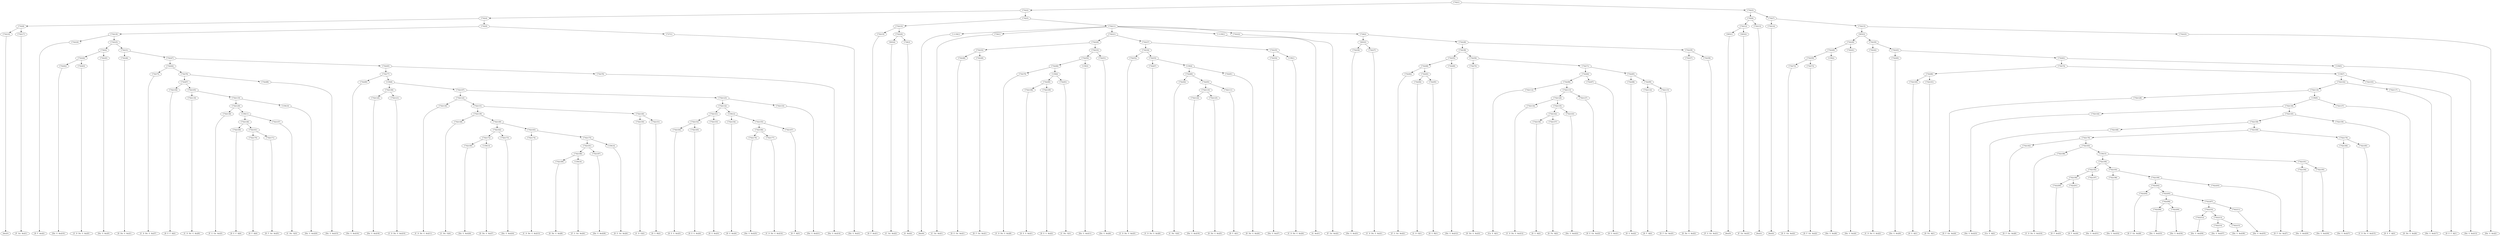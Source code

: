 digraph sample{
"C742(1)"->"C742(2)"
"C742(1)"->"C742(3)"
"C742(2)"->"C742(4)"
"C742(2)"->"C742(5)"
"C742(3)"->"C742(6)"
"C742(3)"->"C742(7)"
"C742(4)"->"C742(8)"
"C742(4)"->"C742(9)"
"C742(5)"->"C742(10)"
"C742(5)"->"C742(11)"
"C742(6)"->"C742(12)"
"C742(6)"->"C742(13)"
"C742(7)"->"C742(14)"
"C742(7)"->"C742(15)"
"C742(8)"->"C742(16)"
"C742(8)"->"C742(17)"
"C742(9)"->"C742(18)"
"C742(9)"->"C727(1)"
"C742(10)"->"C742(19)"
"C742(10)"->"C742(20)"
"C742(11)"->"C-1136(1)"
"C742(11)"->"C726(1)"
"C742(11)"->"C742(21)"
"C742(11)"->"C-1139(1)"
"C742(11)"->"C742(22)"
"C742(11)"->"C726(2)"
"C742(12)"->"C603(1)"
"C742(12)"->"C603(2)"
"C742(13)"->"[Ais](1)"
"C742(14)"->"[Ais](2)"
"C742(15)"->"C603(3)"
"C742(15)"->"C742(23)"
"C742(16)"->"[Ais](3)"
"C742(17)"->"[F  Gis  Ais](1)"
"C742(18)"->"C742(24)"
"C742(18)"->"C742(25)"
"C727(1)"->"[Dis  G  Ais](1)"
"C742(19)"->"[D  F  Ais](1)"
"C742(20)"->"C603(4)"
"C742(20)"->"C726(3)"
"C-1136(1)"->"[Ais](4)"
"C726(1)"->"[C  Gis  Ais](1)"
"C742(21)"->"C742(26)"
"C742(21)"->"C742(27)"
"C-1139(1)"->"[G  Ais](1)"
"C742(22)"->"[F  Gis  Ais](2)"
"C726(2)"->"C603(5)"
"C726(2)"->"C742(28)"
"C603(1)"->"[Ais](5)"
"C603(2)"->"[F  Gis  Ais](3)"
"C603(3)"->"C742(29)"
"C603(3)"->"C742(30)"
"C742(23)"->"[Dis  G  Ais](2)"
"C742(24)"->"[D  F  Ais](2)"
"C742(25)"->"C726(4)"
"C742(25)"->"C742(31)"
"C603(4)"->"[C  Gis  Ais](2)"
"C726(3)"->"[G  Ais](2)"
"C742(26)"->"C742(32)"
"C742(26)"->"C742(33)"
"C742(27)"->"C742(34)"
"C742(27)"->"C742(35)"
"C603(5)"->"C742(36)"
"C603(5)"->"C742(37)"
"C742(28)"->"C742(38)"
"C742(28)"->"C742(39)"
"C742(29)"->"C742(40)"
"C742(29)"->"C742(41)"
"C742(30)"->"C742(42)"
"C742(30)"->"C742(43)"
"C726(4)"->"C742(44)"
"C726(4)"->"C742(45)"
"C742(31)"->"C742(46)"
"C742(31)"->"C742(47)"
"C742(32)"->"C742(48)"
"C742(32)"->"C742(49)"
"C742(33)"->"C742(50)"
"C742(33)"->"C742(51)"
"C742(34)"->"C742(52)"
"C742(34)"->"C742(53)"
"C742(35)"->"C742(54)"
"C742(35)"->"C159(1)"
"C742(36)"->"[Dis  G  Ais](3)"
"C742(37)"->"[C  D  Dis  G  Ais](1)"
"C742(38)"->"C742(55)"
"C742(38)"->"C742(56)"
"C742(39)"->"C742(57)"
"C742(39)"->"C742(58)"
"C742(40)"->"C742(59)"
"C742(40)"->"C159(2)"
"C742(41)"->"[Dis  G  Ais](4)"
"C742(42)"->"[C  D  Dis  G  Ais](2)"
"C742(43)"->"C742(60)"
"C742(43)"->"C742(61)"
"C742(44)"->"C742(62)"
"C742(44)"->"C742(63)"
"C742(45)"->"[Dis  G  Ais](5)"
"C742(46)"->"[D  Dis  G  Ais](1)"
"C742(47)"->"C742(64)"
"C742(47)"->"C742(65)"
"C742(48)"->"[D  E  Gis  Ais](1)"
"C742(49)"->"[D  F  Gis  Ais](1)"
"C742(50)"->"C742(66)"
"C742(50)"->"C159(3)"
"C742(51)"->"[Dis  G  Ais](6)"
"C742(52)"->"[C  D  Dis  G  Ais](3)"
"C742(53)"->"C742(67)"
"C742(53)"->"C159(4)"
"C742(54)"->"[Dis  G  Ais](7)"
"C159(1)"->"[C  D  Dis  G  Ais](4)"
"C742(55)"->"C742(68)"
"C742(55)"->"C742(69)"
"C742(56)"->"C742(70)"
"C742(56)"->"C742(71)"
"C742(57)"->"[D  Dis  G  Ais](2)"
"C742(58)"->"[F  G  Gis  Ais](1)"
"C742(59)"->"C742(72)"
"C742(59)"->"C742(73)"
"C159(2)"->"[Dis  G  Ais](8)"
"C742(60)"->"[Dis  G  Ais](9)"
"C742(61)"->"C742(74)"
"C742(61)"->"C159(5)"
"C742(62)"->"[Dis  G  Ais](10)"
"C742(63)"->"[C  D  Dis  G  Ais](5)"
"C742(64)"->"C742(75)"
"C742(64)"->"C742(76)"
"C742(65)"->"C742(77)"
"C742(65)"->"C742(78)"
"C742(66)"->"C742(79)"
"C742(66)"->"C159(6)"
"C159(3)"->"[Dis  G  Ais](11)"
"C742(67)"->"[C  D  Dis  G  Ais](6)"
"C159(4)"->"C742(80)"
"C159(4)"->"C742(81)"
"C742(68)"->"C742(82)"
"C742(68)"->"C742(83)"
"C742(69)"->"[Dis  G  Ais](12)"
"C742(70)"->"[D  Dis  G  Ais](3)"
"C742(71)"->"C742(84)"
"C742(71)"->"C742(85)"
"C742(72)"->"[D  E  Gis  Ais](2)"
"C742(73)"->"[D  F  Gis  Ais](2)"
"C742(74)"->"C742(86)"
"C742(74)"->"C159(7)"
"C159(5)"->"[Dis  G  Ais](13)"
"C742(75)"->"[C  D  Dis  G  Ais](7)"
"C742(76)"->"C742(87)"
"C742(76)"->"C742(88)"
"C742(77)"->"C742(89)"
"C742(77)"->"C159(8)"
"C742(78)"->"[Dis  G  Ais](14)"
"C742(79)"->"[C  D  Dis  G  Ais](8)"
"C159(6)"->"C742(90)"
"C159(6)"->"C742(91)"
"C742(80)"->"C742(92)"
"C742(80)"->"C742(93)"
"C742(81)"->"[D  Dis  G  Ais](4)"
"C742(82)"->"[F  G  Gis  Ais](2)"
"C742(83)"->"C742(94)"
"C742(83)"->"C742(95)"
"C742(84)"->"C742(96)"
"C742(84)"->"C742(97)"
"C742(85)"->"C742(98)"
"C742(85)"->"C742(99)"
"C742(86)"->"C742(100)"
"C742(86)"->"C742(101)"
"C159(7)"->"C742(102)"
"C159(7)"->"C742(103)"
"C742(87)"->"C742(104)"
"C742(87)"->"C742(105)"
"C742(88)"->"[Dis  G  Ais](15)"
"C742(89)"->"[Dis  G  Ais](16)"
"C159(8)"->"C742(106)"
"C159(8)"->"C742(107)"
"C742(90)"->"C742(108)"
"C742(90)"->"C742(109)"
"C742(91)"->"[C  Dis  G](1)"
"C742(92)"->"[C  Dis  G](2)"
"C742(93)"->"C742(110)"
"C742(93)"->"C742(111)"
"C742(94)"->"[C  D  G](1)"
"C742(95)"->"[D  G  B](1)"
"C742(96)"->"C742(112)"
"C742(96)"->"C742(113)"
"C742(97)"->"[D  G  Ais](1)"
"C742(98)"->"[D  G  Ais](2)"
"C742(99)"->"C742(114)"
"C742(99)"->"C742(115)"
"C742(100)"->"[D  G  A](1)"
"C742(101)"->"[D  Fis  A](1)"
"C742(102)"->"C742(116)"
"C742(102)"->"C742(117)"
"C742(103)"->"[D  E  F  A](1)"
"C742(104)"->"[D  E  F  A](2)"
"C742(105)"->"C742(118)"
"C742(105)"->"C742(119)"
"C742(106)"->"C742(120)"
"C742(106)"->"C742(121)"
"C742(107)"->"C742(122)"
"C742(107)"->"C742(123)"
"C742(108)"->"[D  E  G  Ais](1)"
"C742(109)"->"[D  E  G  Ais](2)"
"C742(110)"->"C742(124)"
"C742(110)"->"C742(125)"
"C742(111)"->"[D  F  A](1)"
"C742(112)"->"[Cis  E  A](1)"
"C742(113)"->"C742(126)"
"C742(113)"->"C742(127)"
"C742(114)"->"[D  F  A](2)"
"C742(115)"->"[D  F  Gis  Ais](3)"
"C742(116)"->"C742(128)"
"C742(116)"->"C159(9)"
"C742(117)"->"[Dis  G  Ais](17)"
"C742(118)"->"[C  D  Dis  G  Ais](9)"
"C742(119)"->"C742(129)"
"C742(119)"->"C159(10)"
"C742(120)"->"[Dis  G  Ais](18)"
"C742(121)"->"[C  D  Dis  G  Ais](10)"
"C742(122)"->"C742(130)"
"C742(122)"->"C742(131)"
"C742(123)"->"C742(132)"
"C742(123)"->"C742(133)"
"C742(124)"->"[Dis  G  Ais](19)"
"C742(125)"->"[D  Dis  G  Ais](5)"
"C742(126)"->"C742(134)"
"C742(126)"->"C742(135)"
"C742(127)"->"[D  E  Gis  Ais](3)"
"C742(128)"->"[D  F  Gis  Ais](4)"
"C159(9)"->"C742(136)"
"C159(9)"->"C742(137)"
"C742(129)"->"C742(138)"
"C742(129)"->"C159(11)"
"C159(10)"->"[Dis  G  Ais](20)"
"C742(130)"->"[C  D  Dis  G  Ais](11)"
"C742(131)"->"C742(139)"
"C742(131)"->"C742(140)"
"C742(132)"->"C742(141)"
"C742(132)"->"C159(12)"
"C742(133)"->"[Dis  G  Ais](21)"
"C742(134)"->"[C  D  Dis  G  Ais](12)"
"C742(135)"->"C742(142)"
"C742(135)"->"C742(143)"
"C742(136)"->"C742(144)"
"C742(136)"->"C742(145)"
"C742(137)"->"[D  Dis  G  Ais](6)"
"C742(138)"->"[F  G  Gis  Ais](3)"
"C159(11)"->"C742(146)"
"C159(11)"->"C742(147)"
"C742(139)"->"C742(148)"
"C742(139)"->"C742(149)"
"C742(140)"->"C742(150)"
"C742(140)"->"C742(151)"
"C742(141)"->"C742(152)"
"C742(141)"->"C742(153)"
"C159(12)"->"C742(154)"
"C159(12)"->"C742(155)"
"C742(142)"->"C742(156)"
"C742(142)"->"C742(157)"
"C742(143)"->"[Dis  G  Ais](22)"
"C742(144)"->"[Dis  G  Ais](23)"
"C742(145)"->"C742(158)"
"C742(145)"->"C742(159)"
"C742(146)"->"C742(160)"
"C742(146)"->"C742(161)"
"C742(147)"->"[C  Dis  G](3)"
"C742(148)"->"[C  Dis  G](4)"
"C742(149)"->"C742(162)"
"C742(149)"->"C742(163)"
"C742(150)"->"[C  D  G](2)"
"C742(151)"->"[D  G  B](2)"
"C742(152)"->"C742(164)"
"C742(152)"->"C742(165)"
"C742(153)"->"[D  G  Ais](3)"
"C742(154)"->"[D  G  Ais](4)"
"C742(155)"->"C742(166)"
"C742(155)"->"C742(167)"
"C742(156)"->"[D  G  A](2)"
"C742(157)"->"[D  Fis  A](2)"
"C742(158)"->"C742(168)"
"C742(158)"->"C742(169)"
"C742(159)"->"[D  E  F  A](3)"
"C742(160)"->"[D  E  F  A](4)"
"C742(161)"->"C742(170)"
"C742(161)"->"C742(171)"
"C742(162)"->"C742(172)"
"C742(162)"->"C742(173)"
"C742(163)"->"C742(174)"
"C742(163)"->"C742(175)"
"C742(164)"->"[D  E  G  Ais](3)"
"C742(165)"->"[D  E  G  Ais](4)"
"C742(166)"->"C742(176)"
"C742(166)"->"C742(177)"
"C742(167)"->"[D  F  A](3)"
"C742(168)"->"[Cis  E  A](2)"
"C742(169)"->"C742(178)"
"C742(169)"->"C742(179)"
"C742(170)"->"[D  F  A](4)"
"C742(171)"->"[D  F  Gis  Ais](5)"
"C742(172)"->"C742(180)"
"C742(172)"->"C159(13)"
"C742(173)"->"[Dis  G  Ais](24)"
"C742(174)"->"[C  D  Dis  G  Ais](13)"
"C742(175)"->"C742(181)"
"C742(175)"->"C159(14)"
"C742(176)"->"[Dis  G  Ais](25)"
"C742(177)"->"[C  D  Dis  G  Ais](14)"
"C742(178)"->"C742(182)"
"C742(178)"->"C742(183)"
"C742(179)"->"C742(184)"
"C742(179)"->"C742(185)"
"C742(180)"->"[Dis  G  Ais](26)"
"C159(13)"->"[D  Dis  G  Ais](7)"
"C742(181)"->"C742(186)"
"C742(181)"->"C742(187)"
"C159(14)"->"[D  E  Gis  Ais](4)"
"C742(182)"->"[D  F  Gis  Ais](6)"
"C742(183)"->"C742(188)"
"C742(183)"->"C159(15)"
"C742(184)"->"[Dis  G  Ais](27)"
"C742(185)"->"[C  D  Dis  G  Ais](15)"
"C742(186)"->"C742(189)"
"C742(186)"->"C159(16)"
"C742(187)"->"[Dis  G  Ais](28)"
"C742(188)"->"[C  D  Dis  G  Ais](16)"
"C159(15)"->"C742(190)"
"C159(15)"->"C742(191)"
"C742(189)"->"[D  Dis  G  Ais](8)"
"C159(16)"->"[F  G  Gis  Ais](4)"
"C742(190)"->"C742(192)"
"C742(190)"->"C742(193)"
"C742(191)"->"C742(194)"
"C742(191)"->"C742(195)"
"C742(192)"->"C742(196)"
"C742(192)"->"C742(197)"
"C742(193)"->"C742(198)"
"C742(193)"->"C742(199)"
"C742(194)"->"[Dis  G  Ais](29)"
"C742(195)"->"[Dis  G  Ais](30)"
"C742(196)"->"C742(200)"
"C742(196)"->"C742(201)"
"C742(197)"->"[Dis  G  Ais](31)"
"C742(198)"->"[Dis  G  Ais](32)"
"C742(199)"->"C742(202)"
"C742(199)"->"C742(203)"
"C742(200)"->"[D  F  Ais](3)"
"C742(201)"->"[D  F  Ais](4)"
"C742(202)"->"C742(204)"
"C742(202)"->"C742(205)"
"C742(203)"->"[D  F  Gis  Ais](7)"
"C742(204)"->"[D  F  Gis  Ais](8)"
"C742(205)"->"C742(206)"
"C742(205)"->"C742(207)"
"C742(206)"->"C742(208)"
"C742(206)"->"C742(209)"
"C742(207)"->"C742(210)"
"C742(207)"->"C742(211)"
"C742(208)"->"[Dis  G  Ais](33)"
"C742(209)"->"[Dis  G  Ais](34)"
"C742(210)"->"C742(212)"
"C742(210)"->"C742(213)"
"C742(211)"->"[Dis  G  Ais](35)"
"C742(212)"->"[Dis  G  Ais](36)"
"C742(213)"->"C742(214)"
"C742(213)"->"C742(215)"
"C742(214)"->"[Dis  G  Ais](37)"
"C742(215)"->"[Dis  G  Ais](38)"
{rank = min; "C742(1)";}
{rank = same; "C742(2)"; "C742(3)";}
{rank = same; "C742(4)"; "C742(5)"; "C742(6)"; "C742(7)";}
{rank = same; "C742(8)"; "C742(9)"; "C742(10)"; "C742(11)"; "C742(12)"; "C742(13)"; "C742(14)"; "C742(15)";}
{rank = same; "C742(16)"; "C742(17)"; "C742(18)"; "C727(1)"; "C742(19)"; "C742(20)"; "C-1136(1)"; "C726(1)"; "C742(21)"; "C-1139(1)"; "C742(22)"; "C726(2)"; "C603(1)"; "C603(2)"; "C603(3)"; "C742(23)";}
{rank = same; "C742(24)"; "C742(25)"; "C603(4)"; "C726(3)"; "C742(26)"; "C742(27)"; "C603(5)"; "C742(28)"; "C742(29)"; "C742(30)";}
{rank = same; "C726(4)"; "C742(31)"; "C742(32)"; "C742(33)"; "C742(34)"; "C742(35)"; "C742(36)"; "C742(37)"; "C742(38)"; "C742(39)"; "C742(40)"; "C742(41)"; "C742(42)"; "C742(43)";}
{rank = same; "C742(44)"; "C742(45)"; "C742(46)"; "C742(47)"; "C742(48)"; "C742(49)"; "C742(50)"; "C742(51)"; "C742(52)"; "C742(53)"; "C742(54)"; "C159(1)"; "C742(55)"; "C742(56)"; "C742(57)"; "C742(58)"; "C742(59)"; "C159(2)"; "C742(60)"; "C742(61)";}
{rank = same; "C742(62)"; "C742(63)"; "C742(64)"; "C742(65)"; "C742(66)"; "C159(3)"; "C742(67)"; "C159(4)"; "C742(68)"; "C742(69)"; "C742(70)"; "C742(71)"; "C742(72)"; "C742(73)"; "C742(74)"; "C159(5)";}
{rank = same; "C742(75)"; "C742(76)"; "C742(77)"; "C742(78)"; "C742(79)"; "C159(6)"; "C742(80)"; "C742(81)"; "C742(82)"; "C742(83)"; "C742(84)"; "C742(85)"; "C742(86)"; "C159(7)";}
{rank = same; "C742(87)"; "C742(88)"; "C742(89)"; "C159(8)"; "C742(90)"; "C742(91)"; "C742(92)"; "C742(93)"; "C742(94)"; "C742(95)"; "C742(96)"; "C742(97)"; "C742(98)"; "C742(99)"; "C742(100)"; "C742(101)"; "C742(102)"; "C742(103)";}
{rank = same; "C742(104)"; "C742(105)"; "C742(106)"; "C742(107)"; "C742(108)"; "C742(109)"; "C742(110)"; "C742(111)"; "C742(112)"; "C742(113)"; "C742(114)"; "C742(115)"; "C742(116)"; "C742(117)";}
{rank = same; "C742(118)"; "C742(119)"; "C742(120)"; "C742(121)"; "C742(122)"; "C742(123)"; "C742(124)"; "C742(125)"; "C742(126)"; "C742(127)"; "C742(128)"; "C159(9)";}
{rank = same; "C742(129)"; "C159(10)"; "C742(130)"; "C742(131)"; "C742(132)"; "C742(133)"; "C742(134)"; "C742(135)"; "C742(136)"; "C742(137)";}
{rank = same; "C742(138)"; "C159(11)"; "C742(139)"; "C742(140)"; "C742(141)"; "C159(12)"; "C742(142)"; "C742(143)"; "C742(144)"; "C742(145)";}
{rank = same; "C742(146)"; "C742(147)"; "C742(148)"; "C742(149)"; "C742(150)"; "C742(151)"; "C742(152)"; "C742(153)"; "C742(154)"; "C742(155)"; "C742(156)"; "C742(157)"; "C742(158)"; "C742(159)";}
{rank = same; "C742(160)"; "C742(161)"; "C742(162)"; "C742(163)"; "C742(164)"; "C742(165)"; "C742(166)"; "C742(167)"; "C742(168)"; "C742(169)";}
{rank = same; "C742(170)"; "C742(171)"; "C742(172)"; "C742(173)"; "C742(174)"; "C742(175)"; "C742(176)"; "C742(177)"; "C742(178)"; "C742(179)";}
{rank = same; "C742(180)"; "C159(13)"; "C742(181)"; "C159(14)"; "C742(182)"; "C742(183)"; "C742(184)"; "C742(185)";}
{rank = same; "C742(186)"; "C742(187)"; "C742(188)"; "C159(15)";}
{rank = same; "C742(189)"; "C159(16)"; "C742(190)"; "C742(191)";}
{rank = same; "C742(192)"; "C742(193)"; "C742(194)"; "C742(195)";}
{rank = same; "C742(196)"; "C742(197)"; "C742(198)"; "C742(199)";}
{rank = same; "C742(200)"; "C742(201)"; "C742(202)"; "C742(203)";}
{rank = same; "C742(204)"; "C742(205)";}
{rank = same; "C742(206)"; "C742(207)";}
{rank = same; "C742(208)"; "C742(209)"; "C742(210)"; "C742(211)";}
{rank = same; "C742(212)"; "C742(213)";}
{rank = same; "C742(214)"; "C742(215)";}
{rank = same; "[Ais](1)"; "[Ais](2)"; "[Ais](3)"; "[F  Gis  Ais](1)"; "[Dis  G  Ais](1)"; "[D  F  Ais](1)"; "[Ais](4)"; "[C  Gis  Ais](1)"; "[G  Ais](1)"; "[F  Gis  Ais](2)"; "[Ais](5)"; "[F  Gis  Ais](3)"; "[Dis  G  Ais](2)"; "[D  F  Ais](2)"; "[C  Gis  Ais](2)"; "[G  Ais](2)"; "[Dis  G  Ais](3)"; "[C  D  Dis  G  Ais](1)"; "[Dis  G  Ais](4)"; "[C  D  Dis  G  Ais](2)"; "[Dis  G  Ais](5)"; "[D  Dis  G  Ais](1)"; "[D  E  Gis  Ais](1)"; "[D  F  Gis  Ais](1)"; "[Dis  G  Ais](6)"; "[C  D  Dis  G  Ais](3)"; "[Dis  G  Ais](7)"; "[C  D  Dis  G  Ais](4)"; "[D  Dis  G  Ais](2)"; "[F  G  Gis  Ais](1)"; "[Dis  G  Ais](8)"; "[Dis  G  Ais](9)"; "[Dis  G  Ais](10)"; "[C  D  Dis  G  Ais](5)"; "[Dis  G  Ais](11)"; "[C  D  Dis  G  Ais](6)"; "[Dis  G  Ais](12)"; "[D  Dis  G  Ais](3)"; "[D  E  Gis  Ais](2)"; "[D  F  Gis  Ais](2)"; "[Dis  G  Ais](13)"; "[C  D  Dis  G  Ais](7)"; "[Dis  G  Ais](14)"; "[C  D  Dis  G  Ais](8)"; "[D  Dis  G  Ais](4)"; "[F  G  Gis  Ais](2)"; "[Dis  G  Ais](15)"; "[Dis  G  Ais](16)"; "[C  Dis  G](1)"; "[C  Dis  G](2)"; "[C  D  G](1)"; "[D  G  B](1)"; "[D  G  Ais](1)"; "[D  G  Ais](2)"; "[D  G  A](1)"; "[D  Fis  A](1)"; "[D  E  F  A](1)"; "[D  E  F  A](2)"; "[D  E  G  Ais](1)"; "[D  E  G  Ais](2)"; "[D  F  A](1)"; "[Cis  E  A](1)"; "[D  F  A](2)"; "[D  F  Gis  Ais](3)"; "[Dis  G  Ais](17)"; "[C  D  Dis  G  Ais](9)"; "[Dis  G  Ais](18)"; "[C  D  Dis  G  Ais](10)"; "[Dis  G  Ais](19)"; "[D  Dis  G  Ais](5)"; "[D  E  Gis  Ais](3)"; "[D  F  Gis  Ais](4)"; "[Dis  G  Ais](20)"; "[C  D  Dis  G  Ais](11)"; "[Dis  G  Ais](21)"; "[C  D  Dis  G  Ais](12)"; "[D  Dis  G  Ais](6)"; "[F  G  Gis  Ais](3)"; "[Dis  G  Ais](22)"; "[Dis  G  Ais](23)"; "[C  Dis  G](3)"; "[C  Dis  G](4)"; "[C  D  G](2)"; "[D  G  B](2)"; "[D  G  Ais](3)"; "[D  G  Ais](4)"; "[D  G  A](2)"; "[D  Fis  A](2)"; "[D  E  F  A](3)"; "[D  E  F  A](4)"; "[D  E  G  Ais](3)"; "[D  E  G  Ais](4)"; "[D  F  A](3)"; "[Cis  E  A](2)"; "[D  F  A](4)"; "[D  F  Gis  Ais](5)"; "[Dis  G  Ais](24)"; "[C  D  Dis  G  Ais](13)"; "[Dis  G  Ais](25)"; "[C  D  Dis  G  Ais](14)"; "[Dis  G  Ais](26)"; "[D  Dis  G  Ais](7)"; "[D  E  Gis  Ais](4)"; "[D  F  Gis  Ais](6)"; "[Dis  G  Ais](27)"; "[C  D  Dis  G  Ais](15)"; "[Dis  G  Ais](28)"; "[C  D  Dis  G  Ais](16)"; "[D  Dis  G  Ais](8)"; "[F  G  Gis  Ais](4)"; "[Dis  G  Ais](29)"; "[Dis  G  Ais](30)"; "[Dis  G  Ais](31)"; "[Dis  G  Ais](32)"; "[D  F  Ais](3)"; "[D  F  Ais](4)"; "[D  F  Gis  Ais](7)"; "[D  F  Gis  Ais](8)"; "[Dis  G  Ais](33)"; "[Dis  G  Ais](34)"; "[Dis  G  Ais](35)"; "[Dis  G  Ais](36)"; "[Dis  G  Ais](37)"; "[Dis  G  Ais](38)";}
}